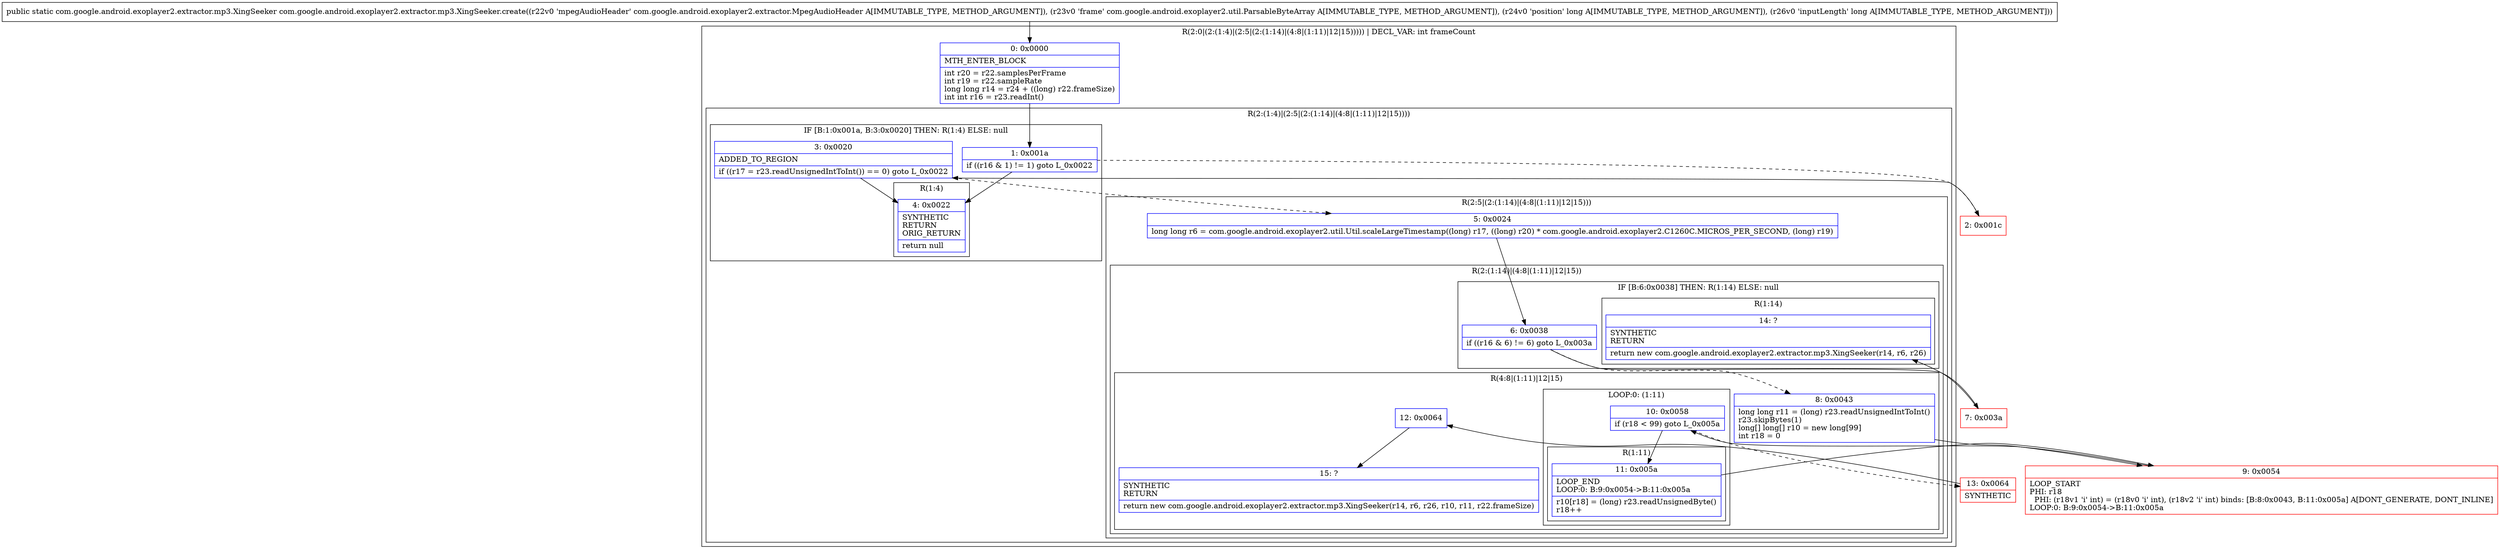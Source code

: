 digraph "CFG forcom.google.android.exoplayer2.extractor.mp3.XingSeeker.create(Lcom\/google\/android\/exoplayer2\/extractor\/MpegAudioHeader;Lcom\/google\/android\/exoplayer2\/util\/ParsableByteArray;JJ)Lcom\/google\/android\/exoplayer2\/extractor\/mp3\/XingSeeker;" {
subgraph cluster_Region_1708905071 {
label = "R(2:0|(2:(1:4)|(2:5|(2:(1:14)|(4:8|(1:11)|12|15))))) | DECL_VAR: int frameCount\l";
node [shape=record,color=blue];
Node_0 [shape=record,label="{0\:\ 0x0000|MTH_ENTER_BLOCK\l|int r20 = r22.samplesPerFrame\lint r19 = r22.sampleRate\llong long r14 = r24 + ((long) r22.frameSize)\lint int r16 = r23.readInt()\l}"];
subgraph cluster_Region_1513862761 {
label = "R(2:(1:4)|(2:5|(2:(1:14)|(4:8|(1:11)|12|15))))";
node [shape=record,color=blue];
subgraph cluster_IfRegion_1844341438 {
label = "IF [B:1:0x001a, B:3:0x0020] THEN: R(1:4) ELSE: null";
node [shape=record,color=blue];
Node_1 [shape=record,label="{1\:\ 0x001a|if ((r16 & 1) != 1) goto L_0x0022\l}"];
Node_3 [shape=record,label="{3\:\ 0x0020|ADDED_TO_REGION\l|if ((r17 = r23.readUnsignedIntToInt()) == 0) goto L_0x0022\l}"];
subgraph cluster_Region_43991929 {
label = "R(1:4)";
node [shape=record,color=blue];
Node_4 [shape=record,label="{4\:\ 0x0022|SYNTHETIC\lRETURN\lORIG_RETURN\l|return null\l}"];
}
}
subgraph cluster_Region_145769465 {
label = "R(2:5|(2:(1:14)|(4:8|(1:11)|12|15)))";
node [shape=record,color=blue];
Node_5 [shape=record,label="{5\:\ 0x0024|long long r6 = com.google.android.exoplayer2.util.Util.scaleLargeTimestamp((long) r17, ((long) r20) * com.google.android.exoplayer2.C1260C.MICROS_PER_SECOND, (long) r19)\l}"];
subgraph cluster_Region_84720021 {
label = "R(2:(1:14)|(4:8|(1:11)|12|15))";
node [shape=record,color=blue];
subgraph cluster_IfRegion_1732985713 {
label = "IF [B:6:0x0038] THEN: R(1:14) ELSE: null";
node [shape=record,color=blue];
Node_6 [shape=record,label="{6\:\ 0x0038|if ((r16 & 6) != 6) goto L_0x003a\l}"];
subgraph cluster_Region_437724722 {
label = "R(1:14)";
node [shape=record,color=blue];
Node_14 [shape=record,label="{14\:\ ?|SYNTHETIC\lRETURN\l|return new com.google.android.exoplayer2.extractor.mp3.XingSeeker(r14, r6, r26)\l}"];
}
}
subgraph cluster_Region_1444778680 {
label = "R(4:8|(1:11)|12|15)";
node [shape=record,color=blue];
Node_8 [shape=record,label="{8\:\ 0x0043|long long r11 = (long) r23.readUnsignedIntToInt()\lr23.skipBytes(1)\llong[] long[] r10 = new long[99]\lint r18 = 0\l}"];
subgraph cluster_LoopRegion_2130447743 {
label = "LOOP:0: (1:11)";
node [shape=record,color=blue];
Node_10 [shape=record,label="{10\:\ 0x0058|if (r18 \< 99) goto L_0x005a\l}"];
subgraph cluster_Region_1146019612 {
label = "R(1:11)";
node [shape=record,color=blue];
Node_11 [shape=record,label="{11\:\ 0x005a|LOOP_END\lLOOP:0: B:9:0x0054\-\>B:11:0x005a\l|r10[r18] = (long) r23.readUnsignedByte()\lr18++\l}"];
}
}
Node_12 [shape=record,label="{12\:\ 0x0064}"];
Node_15 [shape=record,label="{15\:\ ?|SYNTHETIC\lRETURN\l|return new com.google.android.exoplayer2.extractor.mp3.XingSeeker(r14, r6, r26, r10, r11, r22.frameSize)\l}"];
}
}
}
}
}
Node_2 [shape=record,color=red,label="{2\:\ 0x001c}"];
Node_7 [shape=record,color=red,label="{7\:\ 0x003a}"];
Node_9 [shape=record,color=red,label="{9\:\ 0x0054|LOOP_START\lPHI: r18 \l  PHI: (r18v1 'i' int) = (r18v0 'i' int), (r18v2 'i' int) binds: [B:8:0x0043, B:11:0x005a] A[DONT_GENERATE, DONT_INLINE]\lLOOP:0: B:9:0x0054\-\>B:11:0x005a\l}"];
Node_13 [shape=record,color=red,label="{13\:\ 0x0064|SYNTHETIC\l}"];
MethodNode[shape=record,label="{public static com.google.android.exoplayer2.extractor.mp3.XingSeeker com.google.android.exoplayer2.extractor.mp3.XingSeeker.create((r22v0 'mpegAudioHeader' com.google.android.exoplayer2.extractor.MpegAudioHeader A[IMMUTABLE_TYPE, METHOD_ARGUMENT]), (r23v0 'frame' com.google.android.exoplayer2.util.ParsableByteArray A[IMMUTABLE_TYPE, METHOD_ARGUMENT]), (r24v0 'position' long A[IMMUTABLE_TYPE, METHOD_ARGUMENT]), (r26v0 'inputLength' long A[IMMUTABLE_TYPE, METHOD_ARGUMENT])) }"];
MethodNode -> Node_0;
Node_0 -> Node_1;
Node_1 -> Node_2[style=dashed];
Node_1 -> Node_4;
Node_3 -> Node_4;
Node_3 -> Node_5[style=dashed];
Node_5 -> Node_6;
Node_6 -> Node_7;
Node_6 -> Node_8[style=dashed];
Node_8 -> Node_9;
Node_10 -> Node_11;
Node_10 -> Node_13[style=dashed];
Node_11 -> Node_9;
Node_12 -> Node_15;
Node_2 -> Node_3;
Node_7 -> Node_14;
Node_9 -> Node_10;
Node_13 -> Node_12;
}

